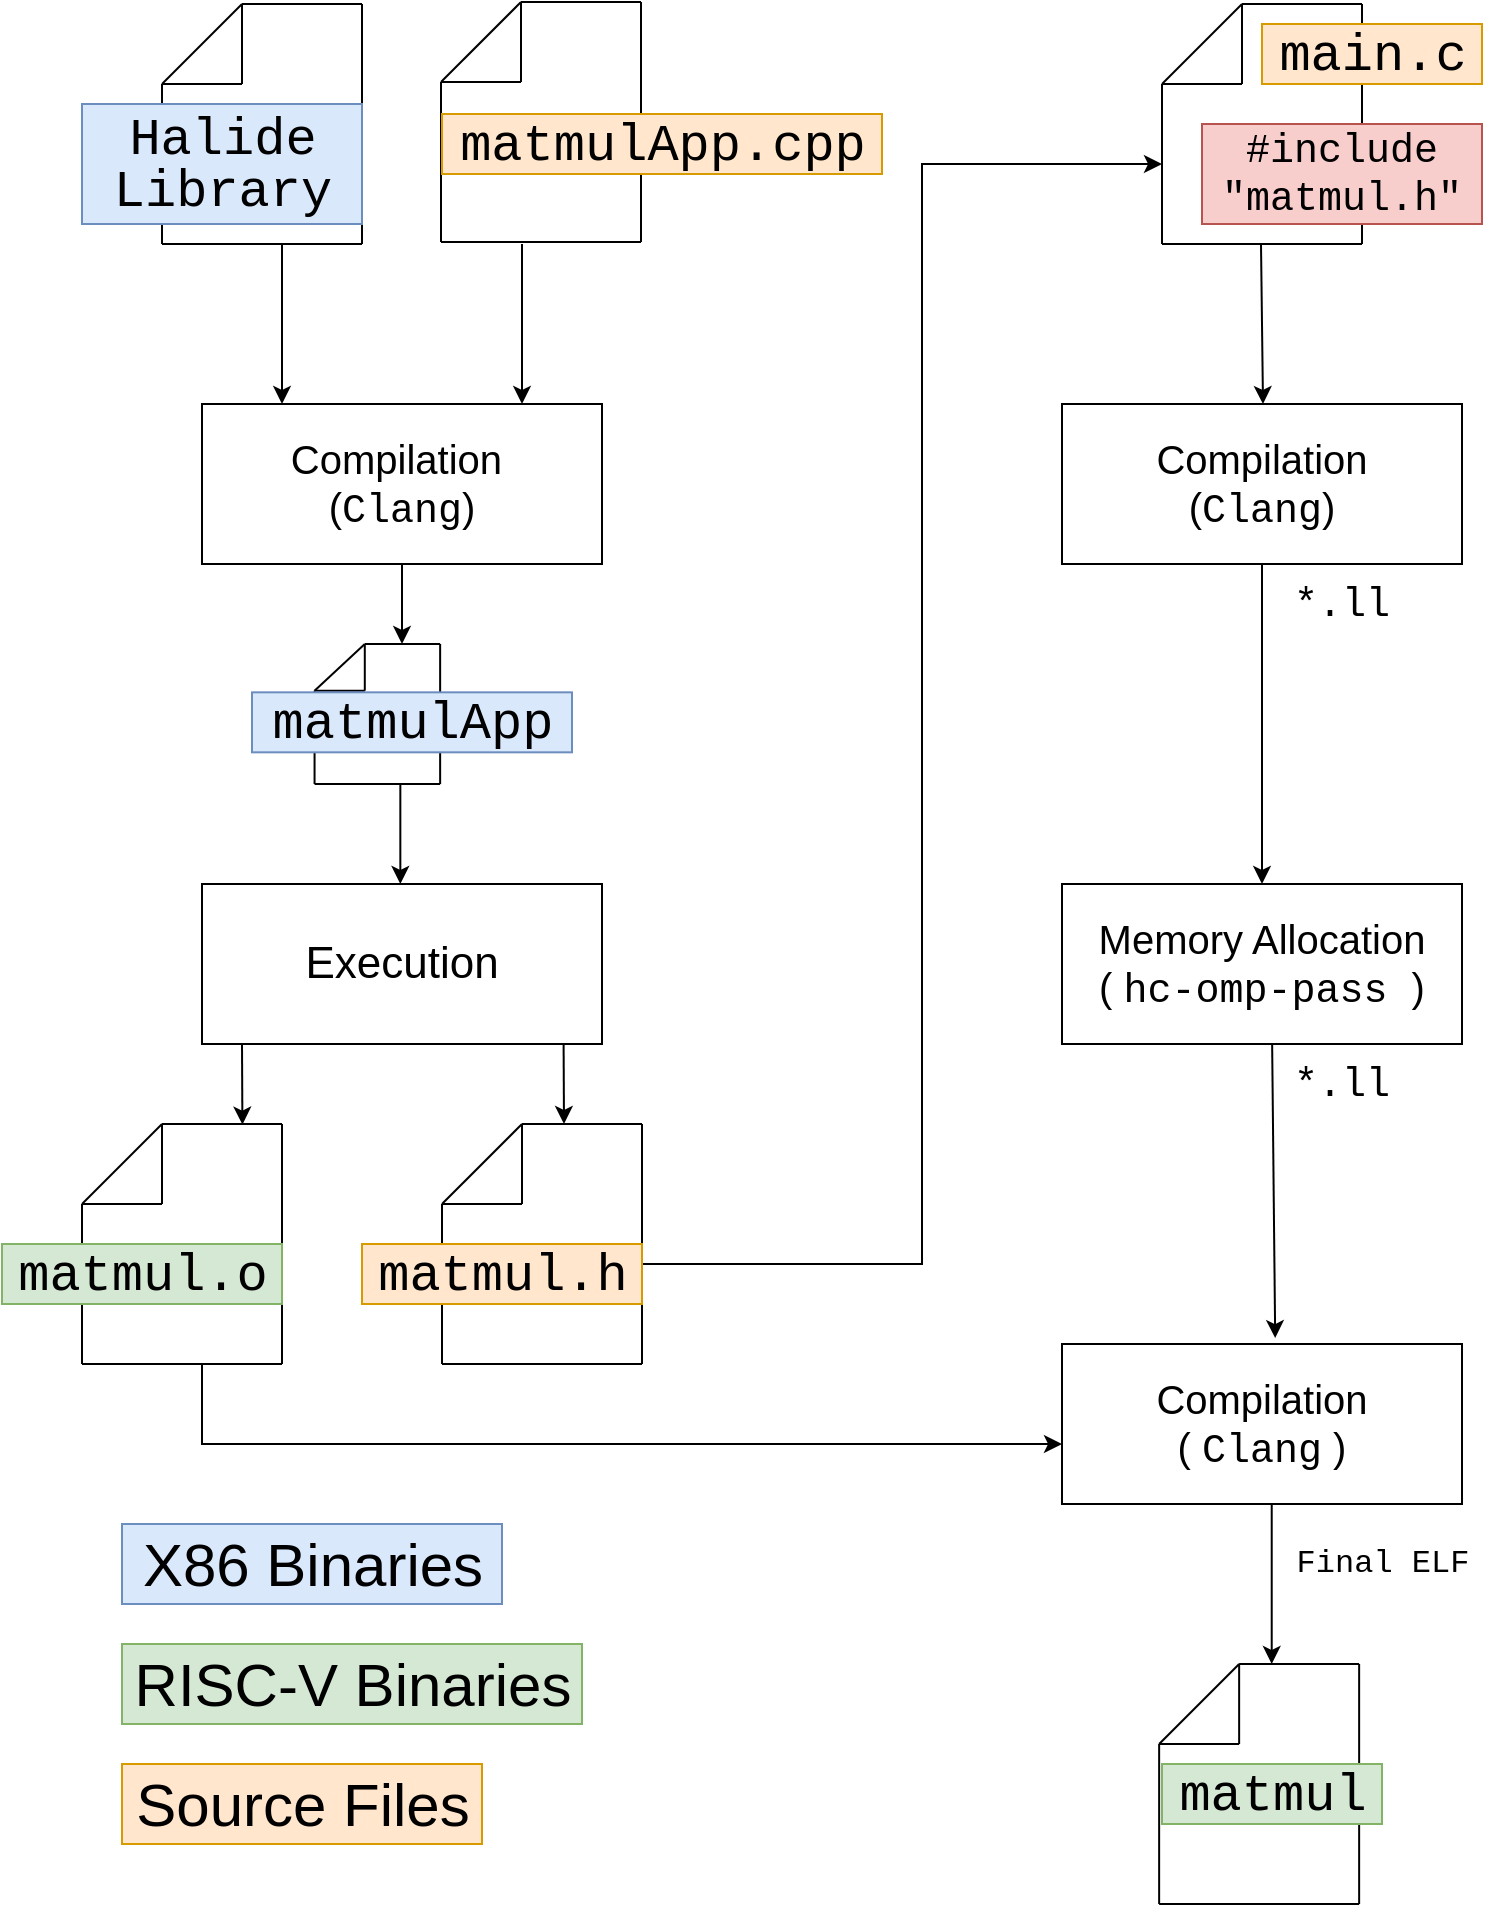 <mxfile version="13.1.13" type="device"><diagram id="FxhZlQAjpVsfCnOa0cqA" name="Page-1"><mxGraphModel dx="828" dy="807" grid="1" gridSize="10" guides="1" tooltips="1" connect="1" arrows="1" fold="1" page="1" pageScale="1" pageWidth="850" pageHeight="1100" math="0" shadow="0"><root><mxCell id="0"/><mxCell id="1" parent="0"/><mxCell id="KTIJ_OiUxIwvmnRJ3Bg9-11" value="" style="group" parent="1" vertex="1" connectable="0"><mxGeometry x="220" y="40" width="140" height="120" as="geometry"/></mxCell><mxCell id="KTIJ_OiUxIwvmnRJ3Bg9-10" value="" style="group" parent="KTIJ_OiUxIwvmnRJ3Bg9-11" vertex="1" connectable="0"><mxGeometry width="140" height="120" as="geometry"/></mxCell><mxCell id="KTIJ_OiUxIwvmnRJ3Bg9-8" value="" style="group" parent="KTIJ_OiUxIwvmnRJ3Bg9-10" vertex="1" connectable="0"><mxGeometry width="140" height="120" as="geometry"/></mxCell><mxCell id="KTIJ_OiUxIwvmnRJ3Bg9-1" value="" style="endArrow=none;html=1;" parent="KTIJ_OiUxIwvmnRJ3Bg9-8" edge="1"><mxGeometry width="50" height="50" relative="1" as="geometry"><mxPoint x="19.5" y="119" as="sourcePoint"/><mxPoint x="19.5" y="39" as="targetPoint"/></mxGeometry></mxCell><mxCell id="KTIJ_OiUxIwvmnRJ3Bg9-2" value="" style="endArrow=none;html=1;" parent="KTIJ_OiUxIwvmnRJ3Bg9-8" edge="1"><mxGeometry width="50" height="50" relative="1" as="geometry"><mxPoint x="19.5" y="119" as="sourcePoint"/><mxPoint x="119.5" y="119" as="targetPoint"/></mxGeometry></mxCell><mxCell id="KTIJ_OiUxIwvmnRJ3Bg9-3" value="" style="endArrow=none;html=1;" parent="KTIJ_OiUxIwvmnRJ3Bg9-8" edge="1"><mxGeometry width="50" height="50" relative="1" as="geometry"><mxPoint x="119.5" y="119" as="sourcePoint"/><mxPoint x="119.5" y="-1" as="targetPoint"/></mxGeometry></mxCell><mxCell id="KTIJ_OiUxIwvmnRJ3Bg9-4" value="" style="endArrow=none;html=1;" parent="KTIJ_OiUxIwvmnRJ3Bg9-8" edge="1"><mxGeometry width="50" height="50" relative="1" as="geometry"><mxPoint x="119.5" y="-1" as="sourcePoint"/><mxPoint x="59.5" y="-1" as="targetPoint"/></mxGeometry></mxCell><mxCell id="KTIJ_OiUxIwvmnRJ3Bg9-5" value="" style="endArrow=none;html=1;" parent="KTIJ_OiUxIwvmnRJ3Bg9-8" edge="1"><mxGeometry width="50" height="50" relative="1" as="geometry"><mxPoint x="59.5" y="39" as="sourcePoint"/><mxPoint x="59.5" y="-1" as="targetPoint"/></mxGeometry></mxCell><mxCell id="KTIJ_OiUxIwvmnRJ3Bg9-6" value="" style="endArrow=none;html=1;" parent="KTIJ_OiUxIwvmnRJ3Bg9-8" edge="1"><mxGeometry width="50" height="50" relative="1" as="geometry"><mxPoint x="19.5" y="39" as="sourcePoint"/><mxPoint x="59.5" y="-1" as="targetPoint"/></mxGeometry></mxCell><mxCell id="KTIJ_OiUxIwvmnRJ3Bg9-7" value="" style="endArrow=none;html=1;" parent="KTIJ_OiUxIwvmnRJ3Bg9-8" edge="1"><mxGeometry width="50" height="50" relative="1" as="geometry"><mxPoint x="19.5" y="39" as="sourcePoint"/><mxPoint x="59.5" y="39" as="targetPoint"/></mxGeometry></mxCell><mxCell id="KTIJ_OiUxIwvmnRJ3Bg9-24" value="" style="group" parent="1" vertex="1" connectable="0"><mxGeometry x="60" y="600" width="122.5" height="120" as="geometry"/></mxCell><mxCell id="KTIJ_OiUxIwvmnRJ3Bg9-25" value="" style="group" parent="KTIJ_OiUxIwvmnRJ3Bg9-24" vertex="1" connectable="0"><mxGeometry width="122.5" height="120" as="geometry"/></mxCell><mxCell id="KTIJ_OiUxIwvmnRJ3Bg9-26" value="" style="group" parent="KTIJ_OiUxIwvmnRJ3Bg9-25" vertex="1" connectable="0"><mxGeometry width="122.5" height="120" as="geometry"/></mxCell><mxCell id="KTIJ_OiUxIwvmnRJ3Bg9-27" value="" style="endArrow=none;html=1;" parent="KTIJ_OiUxIwvmnRJ3Bg9-26" edge="1"><mxGeometry width="50" height="50" relative="1" as="geometry"><mxPoint y="120" as="sourcePoint"/><mxPoint y="40" as="targetPoint"/></mxGeometry></mxCell><mxCell id="KTIJ_OiUxIwvmnRJ3Bg9-28" value="" style="endArrow=none;html=1;" parent="KTIJ_OiUxIwvmnRJ3Bg9-26" edge="1"><mxGeometry width="50" height="50" relative="1" as="geometry"><mxPoint y="120" as="sourcePoint"/><mxPoint x="100" y="120" as="targetPoint"/></mxGeometry></mxCell><mxCell id="KTIJ_OiUxIwvmnRJ3Bg9-29" value="" style="endArrow=none;html=1;" parent="KTIJ_OiUxIwvmnRJ3Bg9-26" edge="1"><mxGeometry width="50" height="50" relative="1" as="geometry"><mxPoint x="100" y="120" as="sourcePoint"/><mxPoint x="100" as="targetPoint"/></mxGeometry></mxCell><mxCell id="KTIJ_OiUxIwvmnRJ3Bg9-30" value="" style="endArrow=none;html=1;" parent="KTIJ_OiUxIwvmnRJ3Bg9-26" edge="1"><mxGeometry width="50" height="50" relative="1" as="geometry"><mxPoint x="100" as="sourcePoint"/><mxPoint x="40" as="targetPoint"/></mxGeometry></mxCell><mxCell id="KTIJ_OiUxIwvmnRJ3Bg9-31" value="" style="endArrow=none;html=1;" parent="KTIJ_OiUxIwvmnRJ3Bg9-26" edge="1"><mxGeometry width="50" height="50" relative="1" as="geometry"><mxPoint x="40" y="40" as="sourcePoint"/><mxPoint x="40" as="targetPoint"/></mxGeometry></mxCell><mxCell id="KTIJ_OiUxIwvmnRJ3Bg9-32" value="" style="endArrow=none;html=1;" parent="KTIJ_OiUxIwvmnRJ3Bg9-26" edge="1"><mxGeometry width="50" height="50" relative="1" as="geometry"><mxPoint y="40" as="sourcePoint"/><mxPoint x="40" as="targetPoint"/></mxGeometry></mxCell><mxCell id="KTIJ_OiUxIwvmnRJ3Bg9-33" value="" style="endArrow=none;html=1;" parent="KTIJ_OiUxIwvmnRJ3Bg9-26" edge="1"><mxGeometry width="50" height="50" relative="1" as="geometry"><mxPoint y="40" as="sourcePoint"/><mxPoint x="40" y="40" as="targetPoint"/></mxGeometry></mxCell><mxCell id="KTIJ_OiUxIwvmnRJ3Bg9-22" value="&lt;span style=&quot;font-size: 20px&quot;&gt;Compilation&amp;nbsp;&lt;/span&gt;&lt;br style=&quot;font-size: 20px&quot;&gt;&lt;span style=&quot;font-size: 20px&quot;&gt;(&lt;/span&gt;&lt;font face=&quot;Courier New&quot; style=&quot;font-size: 20px&quot;&gt;Clang&lt;/font&gt;&lt;span style=&quot;font-size: 20px&quot;&gt;)&lt;/span&gt;" style="rounded=0;whiteSpace=wrap;html=1;" parent="1" vertex="1"><mxGeometry x="120" y="240" width="200" height="80" as="geometry"/></mxCell><mxCell id="KTIJ_OiUxIwvmnRJ3Bg9-23" value="" style="endArrow=classic;html=1;entryX=0.5;entryY=0;entryDx=0;entryDy=0;" parent="1" edge="1"><mxGeometry width="50" height="50" relative="1" as="geometry"><mxPoint x="280" y="160" as="sourcePoint"/><mxPoint x="280" y="240" as="targetPoint"/></mxGeometry></mxCell><mxCell id="KTIJ_OiUxIwvmnRJ3Bg9-34" value="" style="group" parent="1" vertex="1" connectable="0"><mxGeometry x="240" y="600" width="120" height="120" as="geometry"/></mxCell><mxCell id="KTIJ_OiUxIwvmnRJ3Bg9-35" value="" style="group" parent="KTIJ_OiUxIwvmnRJ3Bg9-34" vertex="1" connectable="0"><mxGeometry width="120" height="120" as="geometry"/></mxCell><mxCell id="KTIJ_OiUxIwvmnRJ3Bg9-36" value="" style="group" parent="KTIJ_OiUxIwvmnRJ3Bg9-35" vertex="1" connectable="0"><mxGeometry width="120" height="120" as="geometry"/></mxCell><mxCell id="KTIJ_OiUxIwvmnRJ3Bg9-37" value="" style="endArrow=none;html=1;" parent="KTIJ_OiUxIwvmnRJ3Bg9-36" edge="1"><mxGeometry width="50" height="50" relative="1" as="geometry"><mxPoint y="120" as="sourcePoint"/><mxPoint y="40" as="targetPoint"/></mxGeometry></mxCell><mxCell id="KTIJ_OiUxIwvmnRJ3Bg9-38" value="" style="endArrow=none;html=1;" parent="KTIJ_OiUxIwvmnRJ3Bg9-36" edge="1"><mxGeometry width="50" height="50" relative="1" as="geometry"><mxPoint y="120" as="sourcePoint"/><mxPoint x="100" y="120" as="targetPoint"/></mxGeometry></mxCell><mxCell id="KTIJ_OiUxIwvmnRJ3Bg9-39" value="" style="endArrow=none;html=1;" parent="KTIJ_OiUxIwvmnRJ3Bg9-36" edge="1"><mxGeometry width="50" height="50" relative="1" as="geometry"><mxPoint x="100" y="120" as="sourcePoint"/><mxPoint x="100" as="targetPoint"/></mxGeometry></mxCell><mxCell id="KTIJ_OiUxIwvmnRJ3Bg9-40" value="" style="endArrow=none;html=1;" parent="KTIJ_OiUxIwvmnRJ3Bg9-36" edge="1"><mxGeometry width="50" height="50" relative="1" as="geometry"><mxPoint x="100" as="sourcePoint"/><mxPoint x="40" as="targetPoint"/></mxGeometry></mxCell><mxCell id="KTIJ_OiUxIwvmnRJ3Bg9-41" value="" style="endArrow=none;html=1;" parent="KTIJ_OiUxIwvmnRJ3Bg9-36" edge="1"><mxGeometry width="50" height="50" relative="1" as="geometry"><mxPoint x="40" y="40" as="sourcePoint"/><mxPoint x="40" as="targetPoint"/></mxGeometry></mxCell><mxCell id="KTIJ_OiUxIwvmnRJ3Bg9-42" value="" style="endArrow=none;html=1;" parent="KTIJ_OiUxIwvmnRJ3Bg9-36" edge="1"><mxGeometry width="50" height="50" relative="1" as="geometry"><mxPoint y="40" as="sourcePoint"/><mxPoint x="40" as="targetPoint"/></mxGeometry></mxCell><mxCell id="KTIJ_OiUxIwvmnRJ3Bg9-43" value="" style="endArrow=none;html=1;" parent="KTIJ_OiUxIwvmnRJ3Bg9-36" edge="1"><mxGeometry width="50" height="50" relative="1" as="geometry"><mxPoint y="40" as="sourcePoint"/><mxPoint x="40" y="40" as="targetPoint"/></mxGeometry></mxCell><mxCell id="KTIJ_OiUxIwvmnRJ3Bg9-52" value="" style="endArrow=classic;html=1;rounded=0;" parent="1" edge="1"><mxGeometry width="50" height="50" relative="1" as="geometry"><mxPoint x="340" y="670" as="sourcePoint"/><mxPoint x="600" y="120" as="targetPoint"/><Array as="points"><mxPoint x="480" y="670"/><mxPoint x="480" y="120"/></Array></mxGeometry></mxCell><mxCell id="KTIJ_OiUxIwvmnRJ3Bg9-54" value="&lt;font style=&quot;font-size: 20px&quot;&gt;Compilation &lt;br&gt;(&lt;font face=&quot;Courier New&quot; style=&quot;font-size: 20px&quot;&gt;Clang&lt;/font&gt;)&lt;/font&gt;" style="rounded=0;whiteSpace=wrap;html=1;" parent="1" vertex="1"><mxGeometry x="550" y="240" width="200" height="80" as="geometry"/></mxCell><mxCell id="KTIJ_OiUxIwvmnRJ3Bg9-55" value="" style="endArrow=classic;html=1;anchorPointDirection=0;" parent="1" edge="1"><mxGeometry width="50" height="50" relative="1" as="geometry"><mxPoint x="649.5" y="160" as="sourcePoint"/><mxPoint x="650.5" y="240" as="targetPoint"/></mxGeometry></mxCell><mxCell id="KTIJ_OiUxIwvmnRJ3Bg9-56" value="&lt;font style=&quot;font-size: 20px&quot;&gt;Compilation&lt;br&gt;( &lt;font face=&quot;Courier New&quot;&gt;Clang&lt;/font&gt; )&lt;br&gt;&lt;/font&gt;" style="rounded=0;whiteSpace=wrap;html=1;" parent="1" vertex="1"><mxGeometry x="550" y="710" width="200" height="80" as="geometry"/></mxCell><mxCell id="KTIJ_OiUxIwvmnRJ3Bg9-59" value="" style="endArrow=none;html=1;" parent="1" edge="1"><mxGeometry width="50" height="50" relative="1" as="geometry"><mxPoint x="598.57" y="990" as="sourcePoint"/><mxPoint x="598.57" y="910" as="targetPoint"/></mxGeometry></mxCell><mxCell id="KTIJ_OiUxIwvmnRJ3Bg9-60" value="" style="endArrow=none;html=1;" parent="1" edge="1"><mxGeometry width="50" height="50" relative="1" as="geometry"><mxPoint x="598.57" y="990" as="sourcePoint"/><mxPoint x="698.57" y="990" as="targetPoint"/></mxGeometry></mxCell><mxCell id="KTIJ_OiUxIwvmnRJ3Bg9-61" value="" style="endArrow=none;html=1;" parent="1" edge="1"><mxGeometry width="50" height="50" relative="1" as="geometry"><mxPoint x="698.57" y="990" as="sourcePoint"/><mxPoint x="698.57" y="870" as="targetPoint"/></mxGeometry></mxCell><mxCell id="KTIJ_OiUxIwvmnRJ3Bg9-62" value="" style="endArrow=none;html=1;" parent="1" edge="1"><mxGeometry width="50" height="50" relative="1" as="geometry"><mxPoint x="698.57" y="870" as="sourcePoint"/><mxPoint x="638.57" y="870" as="targetPoint"/></mxGeometry></mxCell><mxCell id="KTIJ_OiUxIwvmnRJ3Bg9-63" value="" style="endArrow=none;html=1;" parent="1" edge="1"><mxGeometry width="50" height="50" relative="1" as="geometry"><mxPoint x="638.57" y="910" as="sourcePoint"/><mxPoint x="638.57" y="870" as="targetPoint"/></mxGeometry></mxCell><mxCell id="KTIJ_OiUxIwvmnRJ3Bg9-64" value="" style="endArrow=none;html=1;" parent="1" edge="1"><mxGeometry width="50" height="50" relative="1" as="geometry"><mxPoint x="598.57" y="910" as="sourcePoint"/><mxPoint x="638.57" y="870" as="targetPoint"/></mxGeometry></mxCell><mxCell id="KTIJ_OiUxIwvmnRJ3Bg9-65" value="" style="endArrow=none;html=1;" parent="1" edge="1"><mxGeometry width="50" height="50" relative="1" as="geometry"><mxPoint x="598.57" y="910" as="sourcePoint"/><mxPoint x="638.57" y="910" as="targetPoint"/></mxGeometry></mxCell><mxCell id="KTIJ_OiUxIwvmnRJ3Bg9-66" value="&lt;font face=&quot;Courier New&quot;&gt;&lt;font style=&quot;line-height: 100% ; font-size: 26px&quot;&gt;matmul&lt;/font&gt;&lt;br&gt;&lt;/font&gt;" style="text;html=1;align=center;verticalAlign=middle;resizable=0;points=[];autosize=1;fillColor=#d5e8d4;strokeColor=#82b366;" parent="1" vertex="1"><mxGeometry x="600" y="920" width="110" height="30" as="geometry"/></mxCell><mxCell id="KTIJ_OiUxIwvmnRJ3Bg9-67" value="" style="endArrow=classic;html=1;entryX=0.5;entryY=0;entryDx=0;entryDy=0;" parent="1" edge="1"><mxGeometry width="50" height="50" relative="1" as="geometry"><mxPoint x="654.86" y="790" as="sourcePoint"/><mxPoint x="654.86" y="870" as="targetPoint"/></mxGeometry></mxCell><mxCell id="x5wepQVKVKecr7SrXNLa-1" value="&lt;font style=&quot;font-size: 20px&quot; face=&quot;Courier New&quot;&gt;*.ll&lt;/font&gt;" style="text;html=1;strokeColor=none;fillColor=none;align=center;verticalAlign=middle;whiteSpace=wrap;rounded=0;" parent="1" vertex="1"><mxGeometry x="670" y="330" width="40" height="20" as="geometry"/></mxCell><mxCell id="x5wepQVKVKecr7SrXNLa-2" value="&lt;font style=&quot;font-size: 20px&quot;&gt;Memory Allocation&lt;br&gt;( &lt;font face=&quot;Courier New&quot;&gt;hc-omp-pass &lt;/font&gt;)&lt;br&gt;&lt;/font&gt;" style="rounded=0;whiteSpace=wrap;html=1;" parent="1" vertex="1"><mxGeometry x="550" y="480" width="200" height="80" as="geometry"/></mxCell><mxCell id="x5wepQVKVKecr7SrXNLa-3" value="" style="endArrow=classic;html=1;exitX=0.5;exitY=1;exitDx=0;exitDy=0;entryX=0.5;entryY=0;entryDx=0;entryDy=0;" parent="1" source="KTIJ_OiUxIwvmnRJ3Bg9-54" target="x5wepQVKVKecr7SrXNLa-2" edge="1"><mxGeometry width="50" height="50" relative="1" as="geometry"><mxPoint x="400" y="440" as="sourcePoint"/><mxPoint x="450" y="390" as="targetPoint"/></mxGeometry></mxCell><mxCell id="x5wepQVKVKecr7SrXNLa-4" value="" style="endArrow=classic;html=1;exitX=0.5;exitY=1;exitDx=0;exitDy=0;entryX=0.533;entryY=-0.037;entryDx=0;entryDy=0;entryPerimeter=0;" parent="1" target="KTIJ_OiUxIwvmnRJ3Bg9-56" edge="1"><mxGeometry width="50" height="50" relative="1" as="geometry"><mxPoint x="655.07" y="560" as="sourcePoint"/><mxPoint x="655.07" y="620" as="targetPoint"/></mxGeometry></mxCell><mxCell id="x5wepQVKVKecr7SrXNLa-5" value="&lt;font style=&quot;font-size: 20px&quot; face=&quot;Courier New&quot;&gt;*.ll&lt;/font&gt;" style="text;html=1;strokeColor=none;fillColor=none;align=center;verticalAlign=middle;whiteSpace=wrap;rounded=0;" parent="1" vertex="1"><mxGeometry x="670" y="570" width="40" height="20" as="geometry"/></mxCell><mxCell id="x5wepQVKVKecr7SrXNLa-6" value="&lt;font face=&quot;Courier New&quot; style=&quot;font-size: 16px&quot;&gt;Final ELF&lt;/font&gt;" style="text;html=1;align=center;verticalAlign=middle;resizable=0;points=[];autosize=1;" parent="1" vertex="1"><mxGeometry x="660" y="810" width="100" height="20" as="geometry"/></mxCell><mxCell id="KTIJ_OiUxIwvmnRJ3Bg9-15" value="" style="endArrow=none;html=1;fillColor=#00FF00;" parent="1" edge="1"><mxGeometry width="50" height="50" relative="1" as="geometry"><mxPoint x="600" y="160" as="sourcePoint"/><mxPoint x="600" y="80" as="targetPoint"/></mxGeometry></mxCell><mxCell id="KTIJ_OiUxIwvmnRJ3Bg9-16" value="" style="endArrow=none;html=1;fillColor=#00FF00;" parent="1" edge="1"><mxGeometry width="50" height="50" relative="1" as="geometry"><mxPoint x="600" y="160" as="sourcePoint"/><mxPoint x="700" y="160" as="targetPoint"/></mxGeometry></mxCell><mxCell id="KTIJ_OiUxIwvmnRJ3Bg9-17" value="" style="endArrow=none;html=1;fillColor=#00FF00;" parent="1" edge="1"><mxGeometry width="50" height="50" relative="1" as="geometry"><mxPoint x="700" y="160" as="sourcePoint"/><mxPoint x="700" y="40" as="targetPoint"/></mxGeometry></mxCell><mxCell id="KTIJ_OiUxIwvmnRJ3Bg9-18" value="" style="endArrow=none;html=1;fillColor=#00FF00;" parent="1" edge="1"><mxGeometry width="50" height="50" relative="1" as="geometry"><mxPoint x="700" y="40" as="sourcePoint"/><mxPoint x="640" y="40" as="targetPoint"/></mxGeometry></mxCell><mxCell id="KTIJ_OiUxIwvmnRJ3Bg9-19" value="" style="endArrow=none;html=1;fillColor=#00FF00;" parent="1" edge="1"><mxGeometry width="50" height="50" relative="1" as="geometry"><mxPoint x="640" y="80" as="sourcePoint"/><mxPoint x="640" y="40" as="targetPoint"/></mxGeometry></mxCell><mxCell id="KTIJ_OiUxIwvmnRJ3Bg9-20" value="" style="endArrow=none;html=1;" parent="1" edge="1"><mxGeometry width="50" height="50" relative="1" as="geometry"><mxPoint x="600" y="80" as="sourcePoint"/><mxPoint x="640" y="40" as="targetPoint"/></mxGeometry></mxCell><mxCell id="KTIJ_OiUxIwvmnRJ3Bg9-21" value="" style="endArrow=none;html=1;fillColor=#00FF00;" parent="1" edge="1"><mxGeometry width="50" height="50" relative="1" as="geometry"><mxPoint x="600" y="80" as="sourcePoint"/><mxPoint x="640" y="80" as="targetPoint"/></mxGeometry></mxCell><mxCell id="KTIJ_OiUxIwvmnRJ3Bg9-12" value="" style="group" parent="1" vertex="1" connectable="0"><mxGeometry x="610" y="40" width="160" height="120" as="geometry"/></mxCell><mxCell id="KTIJ_OiUxIwvmnRJ3Bg9-13" value="" style="group" parent="KTIJ_OiUxIwvmnRJ3Bg9-12" vertex="1" connectable="0"><mxGeometry x="-9.43" width="169.43" height="120" as="geometry"/></mxCell><mxCell id="KTIJ_OiUxIwvmnRJ3Bg9-14" value="" style="group" parent="KTIJ_OiUxIwvmnRJ3Bg9-13" vertex="1" connectable="0"><mxGeometry x="9.43" width="160" height="120" as="geometry"/></mxCell><mxCell id="KTIJ_OiUxIwvmnRJ3Bg9-48" value="&lt;font face=&quot;Courier New&quot; style=&quot;font-size: 20px&quot;&gt;#include &quot;matmul.h&quot;&lt;/font&gt;" style="text;html=1;strokeColor=#b85450;fillColor=#f8cecc;align=center;verticalAlign=middle;whiteSpace=wrap;rounded=0;" parent="KTIJ_OiUxIwvmnRJ3Bg9-14" vertex="1"><mxGeometry x="10" y="60" width="140" height="50" as="geometry"/></mxCell><mxCell id="KTIJ_OiUxIwvmnRJ3Bg9-47" value="&lt;font style=&quot;font-size: 26px ; line-height: 100%&quot; face=&quot;Courier New&quot;&gt;main.c&lt;/font&gt;" style="text;html=1;align=center;verticalAlign=middle;resizable=0;points=[];autosize=1;fillColor=#ffe6cc;strokeColor=#d79b00;" parent="KTIJ_OiUxIwvmnRJ3Bg9-14" vertex="1"><mxGeometry x="40" y="10" width="110" height="30" as="geometry"/></mxCell><mxCell id="r_9Ye0YdS9Jas8FFm5yv-5" value="" style="group" parent="1" vertex="1" connectable="0"><mxGeometry x="100" y="40" width="140" height="120" as="geometry"/></mxCell><mxCell id="r_9Ye0YdS9Jas8FFm5yv-6" value="" style="group" parent="r_9Ye0YdS9Jas8FFm5yv-5" vertex="1" connectable="0"><mxGeometry width="140" height="120" as="geometry"/></mxCell><mxCell id="r_9Ye0YdS9Jas8FFm5yv-7" value="" style="group" parent="r_9Ye0YdS9Jas8FFm5yv-6" vertex="1" connectable="0"><mxGeometry width="140" height="120" as="geometry"/></mxCell><mxCell id="r_9Ye0YdS9Jas8FFm5yv-8" value="" style="endArrow=none;html=1;" parent="r_9Ye0YdS9Jas8FFm5yv-7" edge="1"><mxGeometry width="50" height="50" relative="1" as="geometry"><mxPoint y="120" as="sourcePoint"/><mxPoint y="40" as="targetPoint"/></mxGeometry></mxCell><mxCell id="r_9Ye0YdS9Jas8FFm5yv-9" value="" style="endArrow=none;html=1;" parent="r_9Ye0YdS9Jas8FFm5yv-7" edge="1"><mxGeometry width="50" height="50" relative="1" as="geometry"><mxPoint y="120" as="sourcePoint"/><mxPoint x="100" y="120" as="targetPoint"/></mxGeometry></mxCell><mxCell id="r_9Ye0YdS9Jas8FFm5yv-10" value="" style="endArrow=none;html=1;" parent="r_9Ye0YdS9Jas8FFm5yv-7" edge="1"><mxGeometry width="50" height="50" relative="1" as="geometry"><mxPoint x="100" y="120" as="sourcePoint"/><mxPoint x="100" as="targetPoint"/></mxGeometry></mxCell><mxCell id="r_9Ye0YdS9Jas8FFm5yv-11" value="" style="endArrow=none;html=1;" parent="r_9Ye0YdS9Jas8FFm5yv-7" edge="1"><mxGeometry width="50" height="50" relative="1" as="geometry"><mxPoint x="100" as="sourcePoint"/><mxPoint x="40" as="targetPoint"/></mxGeometry></mxCell><mxCell id="r_9Ye0YdS9Jas8FFm5yv-12" value="" style="endArrow=none;html=1;" parent="r_9Ye0YdS9Jas8FFm5yv-7" edge="1"><mxGeometry width="50" height="50" relative="1" as="geometry"><mxPoint x="40" y="40" as="sourcePoint"/><mxPoint x="40" as="targetPoint"/></mxGeometry></mxCell><mxCell id="r_9Ye0YdS9Jas8FFm5yv-13" value="" style="endArrow=none;html=1;" parent="r_9Ye0YdS9Jas8FFm5yv-7" edge="1"><mxGeometry width="50" height="50" relative="1" as="geometry"><mxPoint y="40" as="sourcePoint"/><mxPoint x="40" as="targetPoint"/></mxGeometry></mxCell><mxCell id="r_9Ye0YdS9Jas8FFm5yv-14" value="" style="endArrow=none;html=1;" parent="r_9Ye0YdS9Jas8FFm5yv-7" edge="1"><mxGeometry width="50" height="50" relative="1" as="geometry"><mxPoint y="40" as="sourcePoint"/><mxPoint x="40" y="40" as="targetPoint"/></mxGeometry></mxCell><mxCell id="r_9Ye0YdS9Jas8FFm5yv-15" value="&lt;font face=&quot;Courier New&quot; style=&quot;font-size: 26px ; line-height: 100%&quot;&gt;&amp;nbsp;Halide&amp;nbsp; &lt;br&gt;Library&lt;br&gt;&lt;/font&gt;" style="text;html=1;align=center;verticalAlign=middle;resizable=0;points=[];autosize=1;fillColor=#dae8fc;strokeColor=#6c8ebf;" parent="r_9Ye0YdS9Jas8FFm5yv-7" vertex="1"><mxGeometry x="-40" y="50" width="140" height="60" as="geometry"/></mxCell><mxCell id="KTIJ_OiUxIwvmnRJ3Bg9-46" value="&lt;font face=&quot;Courier New&quot; style=&quot;font-size: 26px ; line-height: 100%&quot;&gt;matmulApp.cpp&lt;/font&gt;" style="text;html=1;align=center;verticalAlign=middle;resizable=0;points=[];autosize=1;fillColor=#ffe6cc;strokeColor=#d79b00;" parent="1" vertex="1"><mxGeometry x="240" y="95" width="220" height="30" as="geometry"/></mxCell><mxCell id="r_9Ye0YdS9Jas8FFm5yv-17" value="" style="endArrow=classic;html=1;entryX=0.5;entryY=0;entryDx=0;entryDy=0;" parent="1" edge="1"><mxGeometry width="50" height="50" relative="1" as="geometry"><mxPoint x="160" y="160" as="sourcePoint"/><mxPoint x="160" y="240" as="targetPoint"/></mxGeometry></mxCell><mxCell id="r_9Ye0YdS9Jas8FFm5yv-29" value="" style="endArrow=classic;html=1;exitX=0.5;exitY=1;exitDx=0;exitDy=0;" parent="1" source="KTIJ_OiUxIwvmnRJ3Bg9-22" edge="1"><mxGeometry width="50" height="50" relative="1" as="geometry"><mxPoint x="240" y="340" as="sourcePoint"/><mxPoint x="220" y="360" as="targetPoint"/></mxGeometry></mxCell><mxCell id="r_9Ye0YdS9Jas8FFm5yv-19" value="" style="group" parent="1" vertex="1" connectable="0"><mxGeometry x="150" y="360" width="155.001" height="150" as="geometry"/></mxCell><mxCell id="r_9Ye0YdS9Jas8FFm5yv-20" value="" style="group" parent="r_9Ye0YdS9Jas8FFm5yv-19" vertex="1" connectable="0"><mxGeometry x="26.28" width="128.721" height="70" as="geometry"/></mxCell><mxCell id="r_9Ye0YdS9Jas8FFm5yv-21" value="" style="endArrow=none;html=1;" parent="r_9Ye0YdS9Jas8FFm5yv-20" edge="1"><mxGeometry width="50" height="50" relative="1" as="geometry"><mxPoint y="70" as="sourcePoint"/><mxPoint y="23.333" as="targetPoint"/></mxGeometry></mxCell><mxCell id="r_9Ye0YdS9Jas8FFm5yv-22" value="" style="endArrow=none;html=1;" parent="r_9Ye0YdS9Jas8FFm5yv-20" edge="1"><mxGeometry width="50" height="50" relative="1" as="geometry"><mxPoint y="70" as="sourcePoint"/><mxPoint x="62.791" y="70" as="targetPoint"/></mxGeometry></mxCell><mxCell id="r_9Ye0YdS9Jas8FFm5yv-23" value="" style="endArrow=none;html=1;" parent="r_9Ye0YdS9Jas8FFm5yv-20" edge="1"><mxGeometry width="50" height="50" relative="1" as="geometry"><mxPoint x="62.791" y="70" as="sourcePoint"/><mxPoint x="62.791" as="targetPoint"/></mxGeometry></mxCell><mxCell id="r_9Ye0YdS9Jas8FFm5yv-24" value="" style="endArrow=none;html=1;" parent="r_9Ye0YdS9Jas8FFm5yv-20" edge="1"><mxGeometry width="50" height="50" relative="1" as="geometry"><mxPoint x="62.791" as="sourcePoint"/><mxPoint x="25.116" as="targetPoint"/><Array as="points"><mxPoint x="50"/></Array></mxGeometry></mxCell><mxCell id="r_9Ye0YdS9Jas8FFm5yv-25" value="" style="endArrow=none;html=1;" parent="r_9Ye0YdS9Jas8FFm5yv-20" edge="1"><mxGeometry width="50" height="50" relative="1" as="geometry"><mxPoint x="25.116" y="23.333" as="sourcePoint"/><mxPoint x="25.116" as="targetPoint"/></mxGeometry></mxCell><mxCell id="r_9Ye0YdS9Jas8FFm5yv-26" value="" style="endArrow=none;html=1;" parent="r_9Ye0YdS9Jas8FFm5yv-20" edge="1"><mxGeometry width="50" height="50" relative="1" as="geometry"><mxPoint y="23.333" as="sourcePoint"/><mxPoint x="25.116" as="targetPoint"/></mxGeometry></mxCell><mxCell id="r_9Ye0YdS9Jas8FFm5yv-27" value="" style="endArrow=none;html=1;" parent="r_9Ye0YdS9Jas8FFm5yv-20" edge="1"><mxGeometry width="50" height="50" relative="1" as="geometry"><mxPoint y="23.333" as="sourcePoint"/><mxPoint x="25.116" y="23.333" as="targetPoint"/></mxGeometry></mxCell><mxCell id="r_9Ye0YdS9Jas8FFm5yv-28" value="&lt;font style=&quot;line-height: 100% ; font-size: 26px&quot; face=&quot;Courier New&quot;&gt;matmulApp&lt;/font&gt;" style="text;html=1;align=center;verticalAlign=middle;resizable=0;points=[];autosize=1;fillColor=#dae8fc;strokeColor=#6c8ebf;" parent="r_9Ye0YdS9Jas8FFm5yv-20" vertex="1"><mxGeometry x="-31.279" y="24.167" width="160" height="30" as="geometry"/></mxCell><mxCell id="r_9Ye0YdS9Jas8FFm5yv-31" value="" style="endArrow=classic;html=1;" parent="r_9Ye0YdS9Jas8FFm5yv-19" edge="1"><mxGeometry width="50" height="50" relative="1" as="geometry"><mxPoint x="69.17" y="70" as="sourcePoint"/><mxPoint x="69.17" y="120" as="targetPoint"/></mxGeometry></mxCell><mxCell id="r_9Ye0YdS9Jas8FFm5yv-30" value="&lt;font style=&quot;font-size: 22px&quot;&gt;Execution&lt;/font&gt;" style="rounded=0;whiteSpace=wrap;html=1;" parent="1" vertex="1"><mxGeometry x="120" y="480" width="200" height="80" as="geometry"/></mxCell><mxCell id="r_9Ye0YdS9Jas8FFm5yv-32" value="" style="endArrow=classic;html=1;exitX=0.904;exitY=0.996;exitDx=0;exitDy=0;exitPerimeter=0;" parent="1" source="r_9Ye0YdS9Jas8FFm5yv-30" edge="1"><mxGeometry width="50" height="50" relative="1" as="geometry"><mxPoint x="240" y="510" as="sourcePoint"/><mxPoint x="301" y="600" as="targetPoint"/></mxGeometry></mxCell><mxCell id="r_9Ye0YdS9Jas8FFm5yv-34" value="" style="endArrow=classic;html=1;exitX=0.904;exitY=0.996;exitDx=0;exitDy=0;exitPerimeter=0;" parent="1" edge="1"><mxGeometry width="50" height="50" relative="1" as="geometry"><mxPoint x="140.0" y="560.0" as="sourcePoint"/><mxPoint x="140.2" y="600.32" as="targetPoint"/></mxGeometry></mxCell><mxCell id="r_9Ye0YdS9Jas8FFm5yv-35" value="" style="endArrow=classic;html=1;entryX=0;entryY=0.625;entryDx=0;entryDy=0;entryPerimeter=0;rounded=0;" parent="1" target="KTIJ_OiUxIwvmnRJ3Bg9-56" edge="1"><mxGeometry width="50" height="50" relative="1" as="geometry"><mxPoint x="120" y="720" as="sourcePoint"/><mxPoint x="350" y="600" as="targetPoint"/><Array as="points"><mxPoint x="120" y="760"/></Array></mxGeometry></mxCell><mxCell id="r_9Ye0YdS9Jas8FFm5yv-37" value="&lt;font style=&quot;font-size: 30px ; line-height: 100%&quot;&gt;X86 Binaries&lt;/font&gt;" style="text;html=1;align=center;verticalAlign=middle;resizable=0;points=[];autosize=1;fillColor=#dae8fc;strokeColor=#6c8ebf;" parent="1" vertex="1"><mxGeometry x="80" y="800" width="190" height="40" as="geometry"/></mxCell><mxCell id="r_9Ye0YdS9Jas8FFm5yv-39" value="&lt;font style=&quot;font-size: 30px ; line-height: 100%&quot;&gt;RISC-V Binaries&lt;/font&gt;" style="text;html=1;align=center;verticalAlign=middle;resizable=0;points=[];autosize=1;fillColor=#d5e8d4;strokeColor=#82b366;" parent="1" vertex="1"><mxGeometry x="80" y="860" width="230" height="40" as="geometry"/></mxCell><mxCell id="KTIJ_OiUxIwvmnRJ3Bg9-50" value="&lt;font face=&quot;Courier New&quot; style=&quot;line-height: 100% ; font-size: 26px&quot;&gt;matmul.h&lt;/font&gt;" style="text;html=1;align=center;verticalAlign=middle;resizable=0;points=[];autosize=1;fillColor=#ffe6cc;strokeColor=#d79b00;" parent="1" vertex="1"><mxGeometry x="200" y="660" width="140" height="30" as="geometry"/></mxCell><mxCell id="KTIJ_OiUxIwvmnRJ3Bg9-51" value="&lt;font style=&quot;line-height: 100% ; font-size: 26px&quot; face=&quot;Courier New&quot;&gt;matmul.o&lt;/font&gt;" style="text;html=1;align=center;verticalAlign=middle;resizable=0;points=[];autosize=1;fillColor=#d5e8d4;strokeColor=#82b366;" parent="1" vertex="1"><mxGeometry x="20" y="660" width="140" height="30" as="geometry"/></mxCell><mxCell id="B2ukVyGy4B48bR_ybD2t-6" value="&lt;font style=&quot;font-size: 30px ; line-height: 100%&quot;&gt;Source Files&lt;/font&gt;" style="text;html=1;align=center;verticalAlign=middle;resizable=0;points=[];autosize=1;fillColor=#ffe6cc;strokeColor=#d79b00;" vertex="1" parent="1"><mxGeometry x="80" y="920" width="180" height="40" as="geometry"/></mxCell></root></mxGraphModel></diagram></mxfile>
